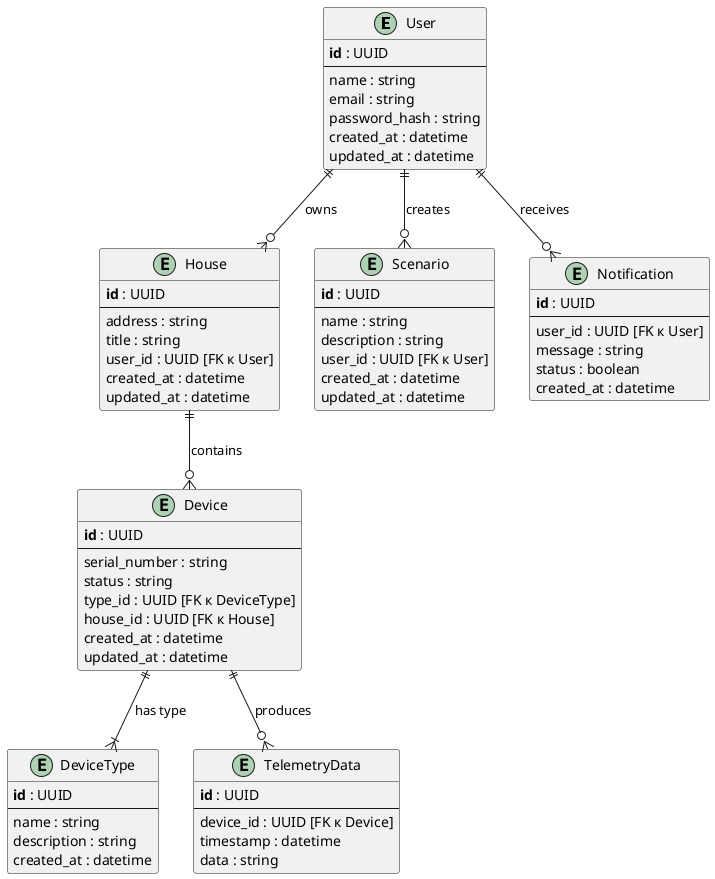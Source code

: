 @startuml
!define primary_key(x) <b>x</b>
!define foreign_key(x) <u>x</u>

entity "User" as User {
    primary_key(id) : UUID
    --
    name : string
    email : string
    password_hash : string
    created_at : datetime
    updated_at : datetime
}

entity "House" as House {
    primary_key(id) : UUID
    --
    address : string
    title : string
    user_id : UUID [FK к User]
    created_at : datetime
    updated_at : datetime
}

entity "Device" as Device {
    primary_key(id) : UUID
    --
    serial_number : string
    status : string
    type_id : UUID [FK к DeviceType]
    house_id : UUID [FK к House]
    created_at : datetime
    updated_at : datetime
}

entity "DeviceType" as DeviceType {
    primary_key(id) : UUID
    --
    name : string
    description : string
    created_at : datetime
}

entity "TelemetryData" as TelemetryData {
    primary_key(id) : UUID
    --
    device_id : UUID [FK к Device]
    timestamp : datetime
    data : string
}

entity "Scenario" as Scenario {
    primary_key(id) : UUID
    --
    name : string
    description : string
    user_id : UUID [FK к User]
    created_at : datetime
    updated_at : datetime
}

entity "Notification" as Notification {
    primary_key(id) : UUID
    --
    user_id : UUID [FK к User]
    message : string
    status : boolean
    created_at : datetime
}

User ||--o{ House : "owns"
House ||--o{ Device : "contains"
Device ||--o{ TelemetryData : "produces"
User ||--o{ Scenario : "creates"
User ||--o{ Notification : "receives"
Device ||--|{ DeviceType : "has type"
@enduml